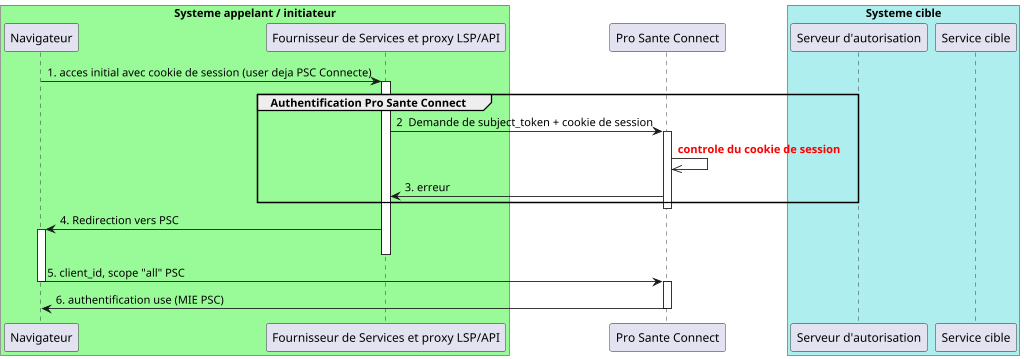 @startuml
scale 1024*768
box  "Systeme appelant / initiateur" #palegreen
participant "Navigateur" as n
participant "Fournisseur de Services et proxy LSP/API" as appserver
end box
participant "Pro Sante Connect" as psc

box  "Systeme cible" #paleturquoise
participant "Serveur d'autorisation" as AS
participant "Service cible" as API
end box

n->appserver:1. acces initial avec cookie de session (user deja PSC Connecte)
	activate appserver

group Authentification Pro Sante Connect

appserver->psc:2  Demande de subject_token + cookie de session
	activate psc


psc->>psc: <font color=red><b>controle du cookie de session
psc->appserver:3. erreur
end
	deactivate psc
appserver->n:4. Redirection vers PSC
	activate n
    deactivate appserver
n->psc : 5. client_id, scope "all" PSC
    deactivate n
  
	activate psc
psc->n: 6. authentification use (MIE PSC)
	deactivate psc

@enduml
